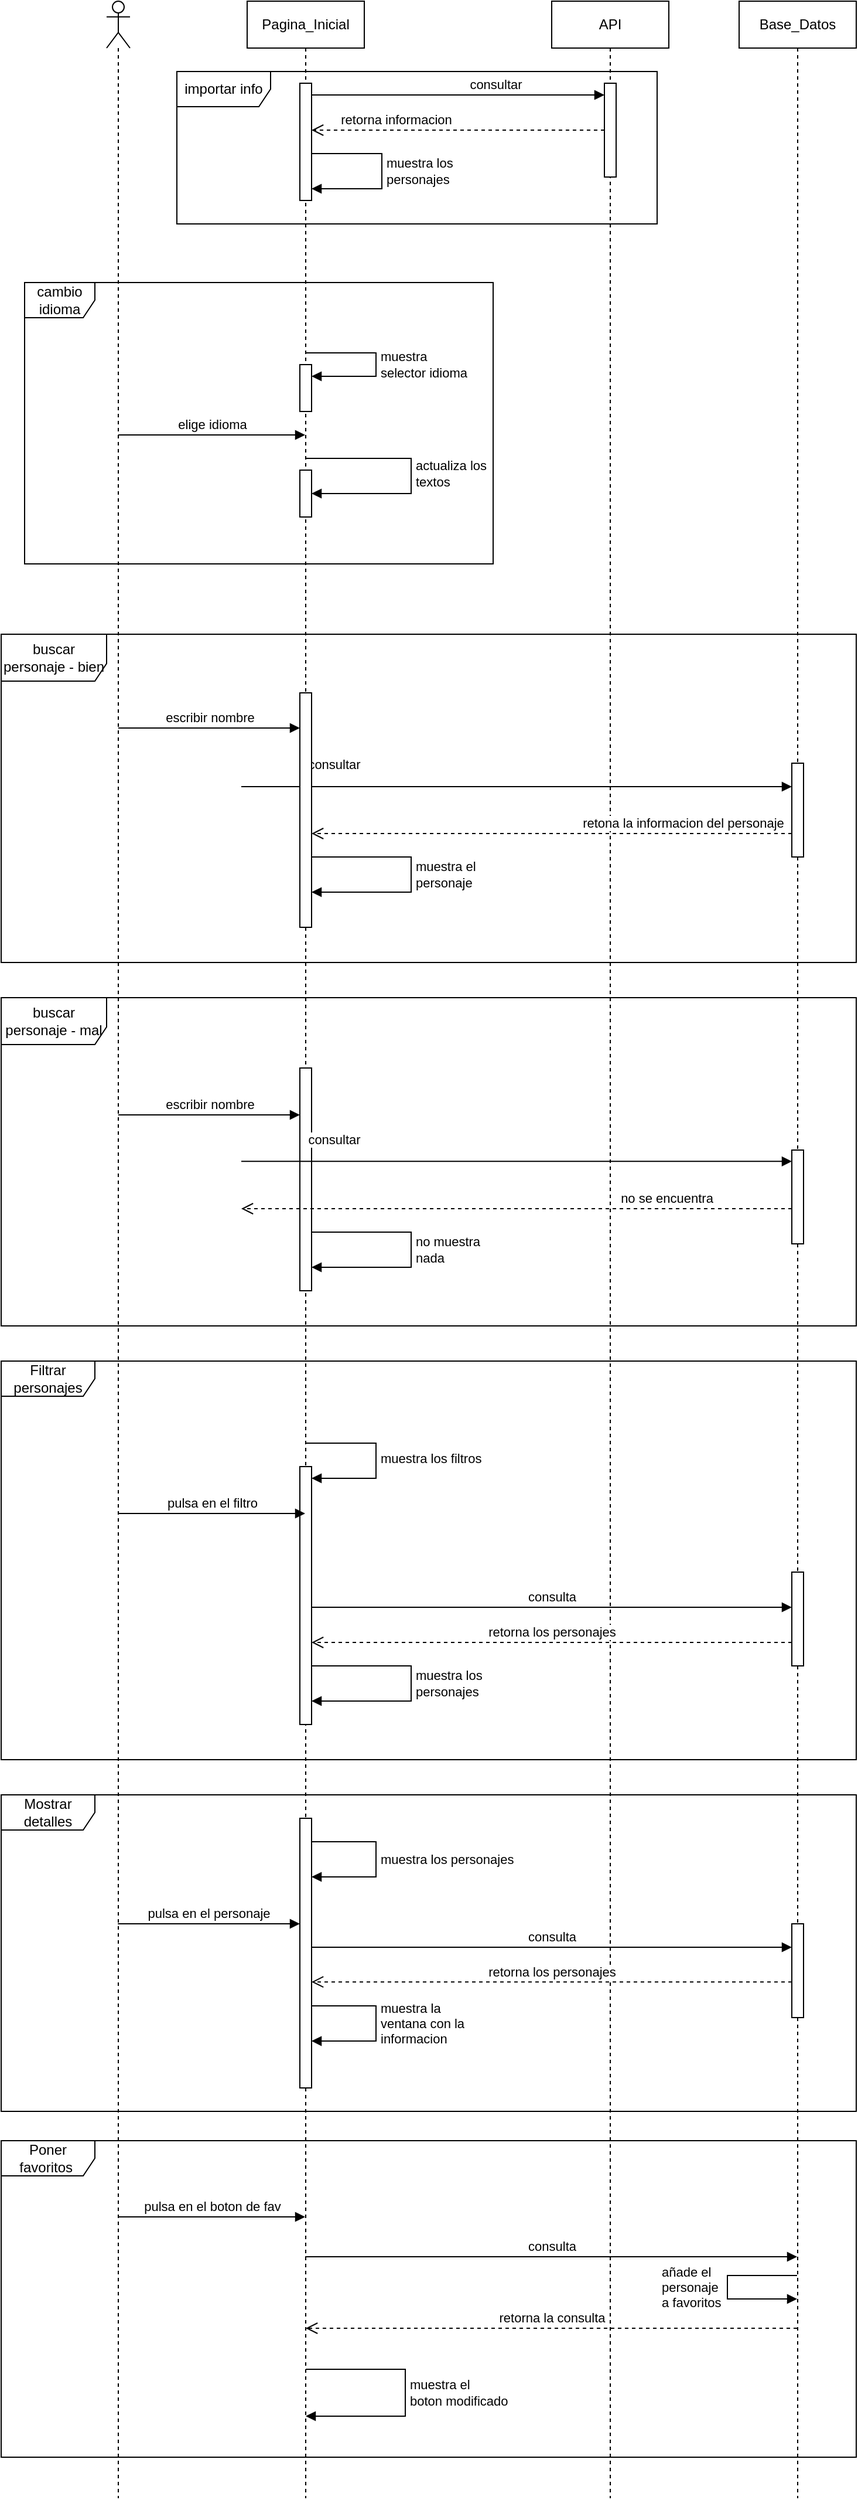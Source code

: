 <mxfile version="26.2.8">
  <diagram name="Page-1" id="2YBvvXClWsGukQMizWep">
    <mxGraphModel dx="1265" dy="498" grid="1" gridSize="10" guides="1" tooltips="1" connect="1" arrows="1" fold="1" page="1" pageScale="1" pageWidth="850" pageHeight="1100" math="0" shadow="0">
      <root>
        <mxCell id="0" />
        <mxCell id="1" parent="0" />
        <mxCell id="uX2X-8JqVbdclPJnnIyT-13" value="Pagina_Inicial" style="shape=umlLifeline;perimeter=lifelinePerimeter;whiteSpace=wrap;html=1;container=0;dropTarget=0;collapsible=0;recursiveResize=0;outlineConnect=0;portConstraint=eastwest;newEdgeStyle={&quot;edgeStyle&quot;:&quot;elbowEdgeStyle&quot;,&quot;elbow&quot;:&quot;vertical&quot;,&quot;curved&quot;:0,&quot;rounded&quot;:0};" parent="1" vertex="1">
          <mxGeometry x="270" y="60" width="100" height="2130" as="geometry" />
        </mxCell>
        <mxCell id="KHd80642Iyd1TSu5hNSb-13" value="" style="html=1;points=[[0,0,0,0,5],[0,1,0,0,-5],[1,0,0,0,5],[1,1,0,0,-5]];perimeter=orthogonalPerimeter;outlineConnect=0;targetShapes=umlLifeline;portConstraint=eastwest;newEdgeStyle={&quot;curved&quot;:0,&quot;rounded&quot;:0};" parent="uX2X-8JqVbdclPJnnIyT-13" vertex="1">
          <mxGeometry x="45" y="1250" width="10" height="220" as="geometry" />
        </mxCell>
        <mxCell id="KHd80642Iyd1TSu5hNSb-14" value="muestra los filtros" style="html=1;align=left;spacingLeft=2;endArrow=block;rounded=0;edgeStyle=orthogonalEdgeStyle;curved=0;rounded=0;" parent="uX2X-8JqVbdclPJnnIyT-13" source="uX2X-8JqVbdclPJnnIyT-13" target="KHd80642Iyd1TSu5hNSb-13" edge="1">
          <mxGeometry relative="1" as="geometry">
            <mxPoint x="60" y="1250" as="sourcePoint" />
            <Array as="points">
              <mxPoint x="110" y="1230" />
              <mxPoint x="110" y="1260" />
              <mxPoint x="50" y="1260" />
            </Array>
          </mxGeometry>
        </mxCell>
        <mxCell id="5Lip1rrj30Hhqnei3tAp-7" value="" style="html=1;points=[[0,0,0,0,5],[0,1,0,0,-5],[1,0,0,0,5],[1,1,0,0,-5]];perimeter=orthogonalPerimeter;outlineConnect=0;targetShapes=umlLifeline;portConstraint=eastwest;newEdgeStyle={&quot;curved&quot;:0,&quot;rounded&quot;:0};" parent="uX2X-8JqVbdclPJnnIyT-13" vertex="1">
          <mxGeometry x="45" y="1550" width="10" height="230" as="geometry" />
        </mxCell>
        <mxCell id="5Lip1rrj30Hhqnei3tAp-8" value="muestra los personajes" style="html=1;align=left;spacingLeft=2;endArrow=block;rounded=0;edgeStyle=orthogonalEdgeStyle;curved=0;rounded=0;" parent="uX2X-8JqVbdclPJnnIyT-13" source="5Lip1rrj30Hhqnei3tAp-7" target="5Lip1rrj30Hhqnei3tAp-7" edge="1">
          <mxGeometry relative="1" as="geometry">
            <mxPoint x="50" y="1570" as="sourcePoint" />
            <Array as="points">
              <mxPoint x="110" y="1570" />
              <mxPoint x="110" y="1600" />
            </Array>
          </mxGeometry>
        </mxCell>
        <mxCell id="5Lip1rrj30Hhqnei3tAp-10" value="pulsa en el personaje" style="html=1;verticalAlign=bottom;endArrow=block;curved=0;rounded=0;" parent="uX2X-8JqVbdclPJnnIyT-13" target="5Lip1rrj30Hhqnei3tAp-7" edge="1">
          <mxGeometry width="80" relative="1" as="geometry">
            <mxPoint x="-110.37" y="1640" as="sourcePoint" />
            <mxPoint x="45" y="1650" as="targetPoint" />
            <Array as="points">
              <mxPoint x="-30" y="1640" />
            </Array>
          </mxGeometry>
        </mxCell>
        <mxCell id="5Lip1rrj30Hhqnei3tAp-11" value="consulta" style="html=1;verticalAlign=bottom;endArrow=block;curved=0;rounded=0;" parent="uX2X-8JqVbdclPJnnIyT-13" target="5Lip1rrj30Hhqnei3tAp-17" edge="1">
          <mxGeometry width="80" relative="1" as="geometry">
            <mxPoint x="55" y="1660" as="sourcePoint" />
            <mxPoint x="530" y="1660" as="targetPoint" />
            <Array as="points" />
          </mxGeometry>
        </mxCell>
        <mxCell id="5Lip1rrj30Hhqnei3tAp-16" value="muestra la&amp;nbsp;&lt;div&gt;ventana con la&amp;nbsp;&lt;/div&gt;&lt;div&gt;informacion&lt;/div&gt;" style="html=1;align=left;spacingLeft=2;endArrow=block;rounded=0;edgeStyle=orthogonalEdgeStyle;curved=0;rounded=0;" parent="uX2X-8JqVbdclPJnnIyT-13" edge="1">
          <mxGeometry relative="1" as="geometry">
            <mxPoint x="55" y="1710.003" as="sourcePoint" />
            <Array as="points">
              <mxPoint x="110" y="1709.96" />
              <mxPoint x="110" y="1739.96" />
            </Array>
            <mxPoint x="55" y="1740.003" as="targetPoint" />
          </mxGeometry>
        </mxCell>
        <mxCell id="WA2F9wQziV8YGjRhKfQ0-27" value="muestra los&amp;nbsp;&lt;div&gt;personajes&lt;/div&gt;" style="html=1;align=left;spacingLeft=2;endArrow=block;rounded=0;edgeStyle=orthogonalEdgeStyle;curved=0;rounded=0;" parent="uX2X-8JqVbdclPJnnIyT-13" source="KHd80642Iyd1TSu5hNSb-13" target="KHd80642Iyd1TSu5hNSb-13" edge="1">
          <mxGeometry relative="1" as="geometry">
            <mxPoint x="100" y="1440.004" as="sourcePoint" />
            <Array as="points">
              <mxPoint x="140" y="1420" />
              <mxPoint x="140" y="1450" />
            </Array>
            <mxPoint x="50" y="1440" as="targetPoint" />
          </mxGeometry>
        </mxCell>
        <mxCell id="uX2X-8JqVbdclPJnnIyT-14" value="API" style="shape=umlLifeline;perimeter=lifelinePerimeter;whiteSpace=wrap;html=1;container=0;dropTarget=0;collapsible=0;recursiveResize=0;outlineConnect=0;portConstraint=eastwest;newEdgeStyle={&quot;edgeStyle&quot;:&quot;elbowEdgeStyle&quot;,&quot;elbow&quot;:&quot;vertical&quot;,&quot;curved&quot;:0,&quot;rounded&quot;:0};" parent="1" vertex="1">
          <mxGeometry x="530" y="60" width="100" height="2130" as="geometry" />
        </mxCell>
        <mxCell id="uX2X-8JqVbdclPJnnIyT-15" value="Base_Datos" style="shape=umlLifeline;perimeter=lifelinePerimeter;whiteSpace=wrap;html=1;container=0;dropTarget=0;collapsible=0;recursiveResize=0;outlineConnect=0;portConstraint=eastwest;newEdgeStyle={&quot;edgeStyle&quot;:&quot;elbowEdgeStyle&quot;,&quot;elbow&quot;:&quot;vertical&quot;,&quot;curved&quot;:0,&quot;rounded&quot;:0};" parent="1" vertex="1">
          <mxGeometry x="690" y="60" width="100" height="2130" as="geometry" />
        </mxCell>
        <mxCell id="5Lip1rrj30Hhqnei3tAp-17" value="" style="html=1;points=[[0,0,0,0,5],[0,1,0,0,-5],[1,0,0,0,5],[1,1,0,0,-5]];perimeter=orthogonalPerimeter;outlineConnect=0;targetShapes=umlLifeline;portConstraint=eastwest;newEdgeStyle={&quot;curved&quot;:0,&quot;rounded&quot;:0};" parent="uX2X-8JqVbdclPJnnIyT-15" vertex="1">
          <mxGeometry x="45" y="1640" width="10" height="80" as="geometry" />
        </mxCell>
        <mxCell id="uX2X-8JqVbdclPJnnIyT-17" value="consultar" style="html=1;verticalAlign=bottom;endArrow=block;curved=0;rounded=0;" parent="1" source="WA2F9wQziV8YGjRhKfQ0-13" edge="1">
          <mxGeometry x="0.253" width="80" relative="1" as="geometry">
            <mxPoint x="259.667" y="140" as="sourcePoint" />
            <mxPoint x="575" y="140" as="targetPoint" />
            <Array as="points">
              <mxPoint x="400" y="140" />
            </Array>
            <mxPoint as="offset" />
          </mxGeometry>
        </mxCell>
        <mxCell id="uX2X-8JqVbdclPJnnIyT-18" value="" style="html=1;points=[[0,0,0,0,5],[0,1,0,0,-5],[1,0,0,0,5],[1,1,0,0,-5]];perimeter=orthogonalPerimeter;outlineConnect=0;targetShapes=umlLifeline;portConstraint=eastwest;newEdgeStyle={&quot;curved&quot;:0,&quot;rounded&quot;:0};" parent="1" vertex="1">
          <mxGeometry x="575" y="130" width="10" height="80" as="geometry" />
        </mxCell>
        <mxCell id="uX2X-8JqVbdclPJnnIyT-19" value="retorna informacion" style="html=1;verticalAlign=bottom;endArrow=open;dashed=1;endSize=8;curved=0;rounded=0;" parent="1" source="uX2X-8JqVbdclPJnnIyT-18" target="WA2F9wQziV8YGjRhKfQ0-13" edge="1">
          <mxGeometry x="0.427" relative="1" as="geometry">
            <mxPoint x="640" y="240" as="sourcePoint" />
            <mxPoint x="560" y="240" as="targetPoint" />
            <Array as="points">
              <mxPoint x="440" y="170" />
            </Array>
            <mxPoint as="offset" />
          </mxGeometry>
        </mxCell>
        <mxCell id="uX2X-8JqVbdclPJnnIyT-21" value="importar info" style="shape=umlFrame;whiteSpace=wrap;html=1;pointerEvents=0;width=80;height=30;" parent="1" vertex="1">
          <mxGeometry x="210" y="120" width="410" height="130" as="geometry" />
        </mxCell>
        <mxCell id="uX2X-8JqVbdclPJnnIyT-22" value="cambio idioma" style="shape=umlFrame;whiteSpace=wrap;html=1;pointerEvents=0;" parent="1" vertex="1">
          <mxGeometry x="80" y="300" width="400" height="240" as="geometry" />
        </mxCell>
        <mxCell id="uX2X-8JqVbdclPJnnIyT-23" value="" style="html=1;points=[[0,0,0,0,5],[0,1,0,0,-5],[1,0,0,0,5],[1,1,0,0,-5]];perimeter=orthogonalPerimeter;outlineConnect=0;targetShapes=umlLifeline;portConstraint=eastwest;newEdgeStyle={&quot;curved&quot;:0,&quot;rounded&quot;:0};" parent="1" vertex="1">
          <mxGeometry x="315" y="370" width="10" height="40" as="geometry" />
        </mxCell>
        <mxCell id="uX2X-8JqVbdclPJnnIyT-24" value="muestra&amp;nbsp;&lt;div&gt;selector idioma&lt;/div&gt;" style="html=1;align=left;spacingLeft=2;endArrow=block;rounded=0;edgeStyle=orthogonalEdgeStyle;curved=0;rounded=0;" parent="1" source="uX2X-8JqVbdclPJnnIyT-13" target="uX2X-8JqVbdclPJnnIyT-23" edge="1">
          <mxGeometry x="0.038" relative="1" as="geometry">
            <mxPoint x="340" y="380" as="sourcePoint" />
            <Array as="points">
              <mxPoint x="380" y="360" />
              <mxPoint x="380" y="380" />
            </Array>
            <mxPoint x="320" y="390" as="targetPoint" />
            <mxPoint as="offset" />
          </mxGeometry>
        </mxCell>
        <mxCell id="uX2X-8JqVbdclPJnnIyT-26" value="buscar personaje - bien" style="shape=umlFrame;whiteSpace=wrap;html=1;pointerEvents=0;width=90;height=40;" parent="1" vertex="1">
          <mxGeometry x="60" y="600" width="730" height="280" as="geometry" />
        </mxCell>
        <mxCell id="uX2X-8JqVbdclPJnnIyT-32" value="consultar" style="html=1;verticalAlign=bottom;endArrow=block;curved=0;rounded=0;" parent="1" target="WA2F9wQziV8YGjRhKfQ0-12" edge="1">
          <mxGeometry x="-0.666" y="10" width="80" relative="1" as="geometry">
            <mxPoint x="265" y="730" as="sourcePoint" />
            <mxPoint x="735" y="730" as="targetPoint" />
            <Array as="points">
              <mxPoint x="500" y="730" />
            </Array>
            <mxPoint as="offset" />
          </mxGeometry>
        </mxCell>
        <mxCell id="uX2X-8JqVbdclPJnnIyT-34" value="retona la informacion del personaje" style="html=1;verticalAlign=bottom;endArrow=open;dashed=1;endSize=8;curved=0;rounded=0;" parent="1" source="WA2F9wQziV8YGjRhKfQ0-12" target="5Lip1rrj30Hhqnei3tAp-1" edge="1">
          <mxGeometry x="-0.543" relative="1" as="geometry">
            <mxPoint x="520" y="740" as="sourcePoint" />
            <mxPoint x="440" y="740" as="targetPoint" />
            <Array as="points">
              <mxPoint x="490" y="770" />
            </Array>
            <mxPoint as="offset" />
          </mxGeometry>
        </mxCell>
        <mxCell id="KHd80642Iyd1TSu5hNSb-1" value="" style="html=1;points=[[0,0,0,0,5],[0,1,0,0,-5],[1,0,0,0,5],[1,1,0,0,-5]];perimeter=orthogonalPerimeter;outlineConnect=0;targetShapes=umlLifeline;portConstraint=eastwest;newEdgeStyle={&quot;curved&quot;:0,&quot;rounded&quot;:0};" parent="1" vertex="1">
          <mxGeometry x="315" y="970" width="10" height="190" as="geometry" />
        </mxCell>
        <mxCell id="KHd80642Iyd1TSu5hNSb-3" value="buscar personaje - mal" style="shape=umlFrame;whiteSpace=wrap;html=1;pointerEvents=0;width=90;height=40;" parent="1" vertex="1">
          <mxGeometry x="60" y="910" width="730" height="280" as="geometry" />
        </mxCell>
        <mxCell id="KHd80642Iyd1TSu5hNSb-4" value="consultar" style="html=1;verticalAlign=bottom;endArrow=block;curved=0;rounded=0;" parent="1" edge="1">
          <mxGeometry x="-0.666" y="10" width="80" relative="1" as="geometry">
            <mxPoint x="265" y="1049.66" as="sourcePoint" />
            <mxPoint x="735" y="1049.66" as="targetPoint" />
            <Array as="points">
              <mxPoint x="500" y="1049.66" />
            </Array>
            <mxPoint as="offset" />
          </mxGeometry>
        </mxCell>
        <mxCell id="KHd80642Iyd1TSu5hNSb-5" value="no se encuentra" style="html=1;verticalAlign=bottom;endArrow=open;dashed=1;endSize=8;curved=0;rounded=0;" parent="1" edge="1">
          <mxGeometry x="-0.543" relative="1" as="geometry">
            <mxPoint x="735" y="1090" as="sourcePoint" />
            <mxPoint x="265" y="1090" as="targetPoint" />
            <Array as="points">
              <mxPoint x="490" y="1090" />
            </Array>
            <mxPoint as="offset" />
          </mxGeometry>
        </mxCell>
        <mxCell id="KHd80642Iyd1TSu5hNSb-12" value="Filtrar personajes" style="shape=umlFrame;whiteSpace=wrap;html=1;pointerEvents=0;width=80;height=30;" parent="1" vertex="1">
          <mxGeometry x="60" y="1220" width="730" height="340" as="geometry" />
        </mxCell>
        <mxCell id="KHd80642Iyd1TSu5hNSb-16" value="pulsa en el filtro" style="html=1;verticalAlign=bottom;endArrow=block;curved=0;rounded=0;" parent="1" source="5Lip1rrj30Hhqnei3tAp-6" target="uX2X-8JqVbdclPJnnIyT-13" edge="1">
          <mxGeometry width="80" relative="1" as="geometry">
            <mxPoint x="170" y="1390" as="sourcePoint" />
            <mxPoint x="315" y="1389.67" as="targetPoint" />
            <Array as="points">
              <mxPoint x="240" y="1350" />
            </Array>
          </mxGeometry>
        </mxCell>
        <mxCell id="KHd80642Iyd1TSu5hNSb-19" value="consulta" style="html=1;verticalAlign=bottom;endArrow=block;curved=0;rounded=0;" parent="1" source="KHd80642Iyd1TSu5hNSb-13" target="WA2F9wQziV8YGjRhKfQ0-11" edge="1">
          <mxGeometry width="80" relative="1" as="geometry">
            <mxPoint x="255.003" y="1450" as="sourcePoint" />
            <mxPoint x="734.67" y="1450" as="targetPoint" />
            <Array as="points">
              <mxPoint x="500" y="1430" />
            </Array>
          </mxGeometry>
        </mxCell>
        <mxCell id="KHd80642Iyd1TSu5hNSb-20" value="retorna los personajes" style="html=1;verticalAlign=bottom;endArrow=open;dashed=1;endSize=8;curved=0;rounded=0;" parent="1" source="WA2F9wQziV8YGjRhKfQ0-11" target="KHd80642Iyd1TSu5hNSb-13" edge="1">
          <mxGeometry relative="1" as="geometry">
            <mxPoint x="500" y="1400" as="sourcePoint" />
            <mxPoint x="420" y="1400" as="targetPoint" />
            <Array as="points">
              <mxPoint x="480" y="1460" />
            </Array>
          </mxGeometry>
        </mxCell>
        <mxCell id="5Lip1rrj30Hhqnei3tAp-1" value="" style="html=1;points=[[0,0,0,0,5],[0,1,0,0,-5],[1,0,0,0,5],[1,1,0,0,-5]];perimeter=orthogonalPerimeter;outlineConnect=0;targetShapes=umlLifeline;portConstraint=eastwest;newEdgeStyle={&quot;curved&quot;:0,&quot;rounded&quot;:0};" parent="1" vertex="1">
          <mxGeometry x="315" y="650" width="10" height="200" as="geometry" />
        </mxCell>
        <mxCell id="5Lip1rrj30Hhqnei3tAp-2" value="escribir nombre" style="html=1;verticalAlign=bottom;endArrow=block;curved=0;rounded=0;" parent="1" source="5Lip1rrj30Hhqnei3tAp-6" target="5Lip1rrj30Hhqnei3tAp-1" edge="1">
          <mxGeometry width="80" relative="1" as="geometry">
            <mxPoint x="165" y="690" as="sourcePoint" />
            <mxPoint x="630" y="730" as="targetPoint" />
            <Array as="points">
              <mxPoint x="240" y="680" />
            </Array>
          </mxGeometry>
        </mxCell>
        <mxCell id="5Lip1rrj30Hhqnei3tAp-3" value="escribir nombre" style="html=1;verticalAlign=bottom;endArrow=block;curved=0;rounded=0;" parent="1" source="5Lip1rrj30Hhqnei3tAp-6" target="KHd80642Iyd1TSu5hNSb-1" edge="1">
          <mxGeometry width="80" relative="1" as="geometry">
            <mxPoint x="165" y="990" as="sourcePoint" />
            <mxPoint x="630" y="920" as="targetPoint" />
            <Array as="points">
              <mxPoint x="240" y="1010" />
            </Array>
          </mxGeometry>
        </mxCell>
        <mxCell id="5Lip1rrj30Hhqnei3tAp-6" value="" style="shape=umlLifeline;perimeter=lifelinePerimeter;whiteSpace=wrap;html=1;container=1;dropTarget=0;collapsible=0;recursiveResize=0;outlineConnect=0;portConstraint=eastwest;newEdgeStyle={&quot;curved&quot;:0,&quot;rounded&quot;:0};participant=umlActor;" parent="1" vertex="1">
          <mxGeometry x="150" y="60" width="20" height="2130" as="geometry" />
        </mxCell>
        <mxCell id="5Lip1rrj30Hhqnei3tAp-9" value="Mostrar detalles" style="shape=umlFrame;whiteSpace=wrap;html=1;pointerEvents=0;width=80;height=30;" parent="1" vertex="1">
          <mxGeometry x="60" y="1590" width="730" height="270" as="geometry" />
        </mxCell>
        <mxCell id="5Lip1rrj30Hhqnei3tAp-12" value="retorna los personajes" style="html=1;verticalAlign=bottom;endArrow=open;dashed=1;endSize=8;curved=0;rounded=0;" parent="1" source="5Lip1rrj30Hhqnei3tAp-17" target="5Lip1rrj30Hhqnei3tAp-7" edge="1">
          <mxGeometry relative="1" as="geometry">
            <mxPoint x="739.5" y="1749.57" as="sourcePoint" />
            <mxPoint x="255" y="1749.57" as="targetPoint" />
            <Array as="points">
              <mxPoint x="470" y="1749.57" />
            </Array>
          </mxGeometry>
        </mxCell>
        <mxCell id="5Lip1rrj30Hhqnei3tAp-24" value="Poner favoritos&amp;nbsp;" style="shape=umlFrame;whiteSpace=wrap;html=1;pointerEvents=0;width=80;height=30;" parent="1" vertex="1">
          <mxGeometry x="60" y="1885" width="730" height="270" as="geometry" />
        </mxCell>
        <mxCell id="5Lip1rrj30Hhqnei3tAp-20" value="pulsa en el boton de fav" style="html=1;verticalAlign=bottom;endArrow=block;curved=0;rounded=0;" parent="1" source="5Lip1rrj30Hhqnei3tAp-6" target="uX2X-8JqVbdclPJnnIyT-13" edge="1">
          <mxGeometry width="80" relative="1" as="geometry">
            <mxPoint x="159.63" y="1995" as="sourcePoint" />
            <mxPoint x="315" y="1995" as="targetPoint" />
            <Array as="points">
              <mxPoint x="240" y="1950" />
            </Array>
          </mxGeometry>
        </mxCell>
        <mxCell id="5Lip1rrj30Hhqnei3tAp-27" value="elige idioma" style="html=1;verticalAlign=bottom;endArrow=block;curved=0;rounded=0;" parent="1" source="5Lip1rrj30Hhqnei3tAp-6" target="uX2X-8JqVbdclPJnnIyT-13" edge="1">
          <mxGeometry width="80" relative="1" as="geometry">
            <mxPoint x="430" y="410" as="sourcePoint" />
            <mxPoint x="510" y="410" as="targetPoint" />
            <Array as="points">
              <mxPoint x="240" y="430" />
            </Array>
          </mxGeometry>
        </mxCell>
        <mxCell id="WA2F9wQziV8YGjRhKfQ0-9" value="" style="html=1;points=[[0,0,0,0,5],[0,1,0,0,-5],[1,0,0,0,5],[1,1,0,0,-5]];perimeter=orthogonalPerimeter;outlineConnect=0;targetShapes=umlLifeline;portConstraint=eastwest;newEdgeStyle={&quot;curved&quot;:0,&quot;rounded&quot;:0};" parent="1" vertex="1">
          <mxGeometry x="735" y="1040" width="10" height="80" as="geometry" />
        </mxCell>
        <mxCell id="WA2F9wQziV8YGjRhKfQ0-11" value="" style="html=1;points=[[0,0,0,0,5],[0,1,0,0,-5],[1,0,0,0,5],[1,1,0,0,-5]];perimeter=orthogonalPerimeter;outlineConnect=0;targetShapes=umlLifeline;portConstraint=eastwest;newEdgeStyle={&quot;curved&quot;:0,&quot;rounded&quot;:0};" parent="1" vertex="1">
          <mxGeometry x="735" y="1400" width="10" height="80" as="geometry" />
        </mxCell>
        <mxCell id="WA2F9wQziV8YGjRhKfQ0-12" value="" style="html=1;points=[[0,0,0,0,5],[0,1,0,0,-5],[1,0,0,0,5],[1,1,0,0,-5]];perimeter=orthogonalPerimeter;outlineConnect=0;targetShapes=umlLifeline;portConstraint=eastwest;newEdgeStyle={&quot;curved&quot;:0,&quot;rounded&quot;:0};" parent="1" vertex="1">
          <mxGeometry x="735" y="710" width="10" height="80" as="geometry" />
        </mxCell>
        <mxCell id="WA2F9wQziV8YGjRhKfQ0-13" value="" style="html=1;points=[[0,0,0,0,5],[0,1,0,0,-5],[1,0,0,0,5],[1,1,0,0,-5]];perimeter=orthogonalPerimeter;outlineConnect=0;targetShapes=umlLifeline;portConstraint=eastwest;newEdgeStyle={&quot;curved&quot;:0,&quot;rounded&quot;:0};" parent="1" vertex="1">
          <mxGeometry x="315" y="130" width="10" height="100" as="geometry" />
        </mxCell>
        <mxCell id="WA2F9wQziV8YGjRhKfQ0-17" value="muestra los&amp;nbsp;&lt;div&gt;personajes&lt;/div&gt;" style="html=1;align=left;spacingLeft=2;endArrow=block;rounded=0;edgeStyle=orthogonalEdgeStyle;curved=0;rounded=0;" parent="1" source="WA2F9wQziV8YGjRhKfQ0-13" target="WA2F9wQziV8YGjRhKfQ0-13" edge="1">
          <mxGeometry relative="1" as="geometry">
            <mxPoint x="355" y="180" as="sourcePoint" />
            <Array as="points">
              <mxPoint x="385" y="190" />
              <mxPoint x="385" y="220" />
            </Array>
            <mxPoint x="360" y="220" as="targetPoint" />
          </mxGeometry>
        </mxCell>
        <mxCell id="WA2F9wQziV8YGjRhKfQ0-19" value="actualiza los&amp;nbsp;&lt;div&gt;textos&lt;/div&gt;" style="html=1;align=left;spacingLeft=2;endArrow=block;rounded=0;edgeStyle=orthogonalEdgeStyle;curved=0;rounded=0;" parent="1" source="uX2X-8JqVbdclPJnnIyT-13" target="WA2F9wQziV8YGjRhKfQ0-20" edge="1">
          <mxGeometry relative="1" as="geometry">
            <mxPoint x="420" y="400" as="sourcePoint" />
            <Array as="points">
              <mxPoint x="410" y="450" />
              <mxPoint x="410" y="480" />
            </Array>
            <mxPoint x="425" y="440.029" as="targetPoint" />
          </mxGeometry>
        </mxCell>
        <mxCell id="WA2F9wQziV8YGjRhKfQ0-20" value="" style="html=1;points=[[0,0,0,0,5],[0,1,0,0,-5],[1,0,0,0,5],[1,1,0,0,-5]];perimeter=orthogonalPerimeter;outlineConnect=0;targetShapes=umlLifeline;portConstraint=eastwest;newEdgeStyle={&quot;curved&quot;:0,&quot;rounded&quot;:0};" parent="1" vertex="1">
          <mxGeometry x="315" y="460" width="10" height="40" as="geometry" />
        </mxCell>
        <mxCell id="WA2F9wQziV8YGjRhKfQ0-23" value="muestra el&amp;nbsp;&lt;div&gt;personaje&lt;/div&gt;" style="html=1;align=left;spacingLeft=2;endArrow=block;rounded=0;edgeStyle=orthogonalEdgeStyle;curved=0;rounded=0;" parent="1" source="5Lip1rrj30Hhqnei3tAp-1" target="5Lip1rrj30Hhqnei3tAp-1" edge="1">
          <mxGeometry relative="1" as="geometry">
            <mxPoint x="340" y="800.004" as="sourcePoint" />
            <Array as="points">
              <mxPoint x="410" y="790" />
              <mxPoint x="410" y="820" />
            </Array>
            <mxPoint x="340" y="810.004" as="targetPoint" />
          </mxGeometry>
        </mxCell>
        <mxCell id="WA2F9wQziV8YGjRhKfQ0-25" value="no muestra&amp;nbsp;&lt;div&gt;nada&lt;/div&gt;" style="html=1;align=left;spacingLeft=2;endArrow=block;rounded=0;edgeStyle=orthogonalEdgeStyle;curved=0;rounded=0;" parent="1" source="KHd80642Iyd1TSu5hNSb-1" target="KHd80642Iyd1TSu5hNSb-1" edge="1">
          <mxGeometry relative="1" as="geometry">
            <mxPoint x="480" y="1080" as="sourcePoint" />
            <Array as="points">
              <mxPoint x="410" y="1110" />
              <mxPoint x="410" y="1140" />
            </Array>
            <mxPoint x="485" y="1120.034" as="targetPoint" />
          </mxGeometry>
        </mxCell>
        <mxCell id="WA2F9wQziV8YGjRhKfQ0-28" value="consulta" style="html=1;verticalAlign=bottom;endArrow=block;curved=0;rounded=0;" parent="1" target="uX2X-8JqVbdclPJnnIyT-15" edge="1">
          <mxGeometry x="0.002" width="80" relative="1" as="geometry">
            <mxPoint x="319.548" y="1984.0" as="sourcePoint" />
            <mxPoint x="739.5" y="1984.0" as="targetPoint" />
            <mxPoint as="offset" />
          </mxGeometry>
        </mxCell>
        <mxCell id="WA2F9wQziV8YGjRhKfQ0-29" value="retorna la consulta" style="html=1;verticalAlign=bottom;endArrow=open;dashed=1;endSize=8;curved=0;rounded=0;" parent="1" target="uX2X-8JqVbdclPJnnIyT-13" edge="1">
          <mxGeometry relative="1" as="geometry">
            <mxPoint x="739.5" y="2045.0" as="sourcePoint" />
            <mxPoint x="324.7" y="2045.0" as="targetPoint" />
          </mxGeometry>
        </mxCell>
        <mxCell id="WA2F9wQziV8YGjRhKfQ0-31" value="muestra el&amp;nbsp;&lt;div&gt;boton modificado&lt;/div&gt;" style="html=1;align=left;spacingLeft=2;endArrow=block;rounded=0;edgeStyle=orthogonalEdgeStyle;curved=0;rounded=0;" parent="1" source="uX2X-8JqVbdclPJnnIyT-13" target="uX2X-8JqVbdclPJnnIyT-13" edge="1">
          <mxGeometry relative="1" as="geometry">
            <mxPoint x="315.0" y="2080" as="sourcePoint" />
            <Array as="points">
              <mxPoint x="405" y="2080" />
              <mxPoint x="405" y="2120" />
            </Array>
            <mxPoint x="315.0" y="2120" as="targetPoint" />
          </mxGeometry>
        </mxCell>
        <mxCell id="WA2F9wQziV8YGjRhKfQ0-35" value="añade el&amp;nbsp;&lt;div&gt;personaje&amp;nbsp;&lt;/div&gt;&lt;div&gt;a favoritos&lt;/div&gt;" style="html=1;align=left;spacingLeft=2;endArrow=block;rounded=0;edgeStyle=orthogonalEdgeStyle;curved=0;rounded=0;" parent="1" source="uX2X-8JqVbdclPJnnIyT-15" target="uX2X-8JqVbdclPJnnIyT-15" edge="1">
          <mxGeometry y="-60" relative="1" as="geometry">
            <mxPoint x="735" y="2015" as="sourcePoint" />
            <Array as="points">
              <mxPoint x="680" y="2000" />
              <mxPoint x="680" y="2020" />
            </Array>
            <mxPoint x="735" y="2025" as="targetPoint" />
            <mxPoint as="offset" />
          </mxGeometry>
        </mxCell>
      </root>
    </mxGraphModel>
  </diagram>
</mxfile>
